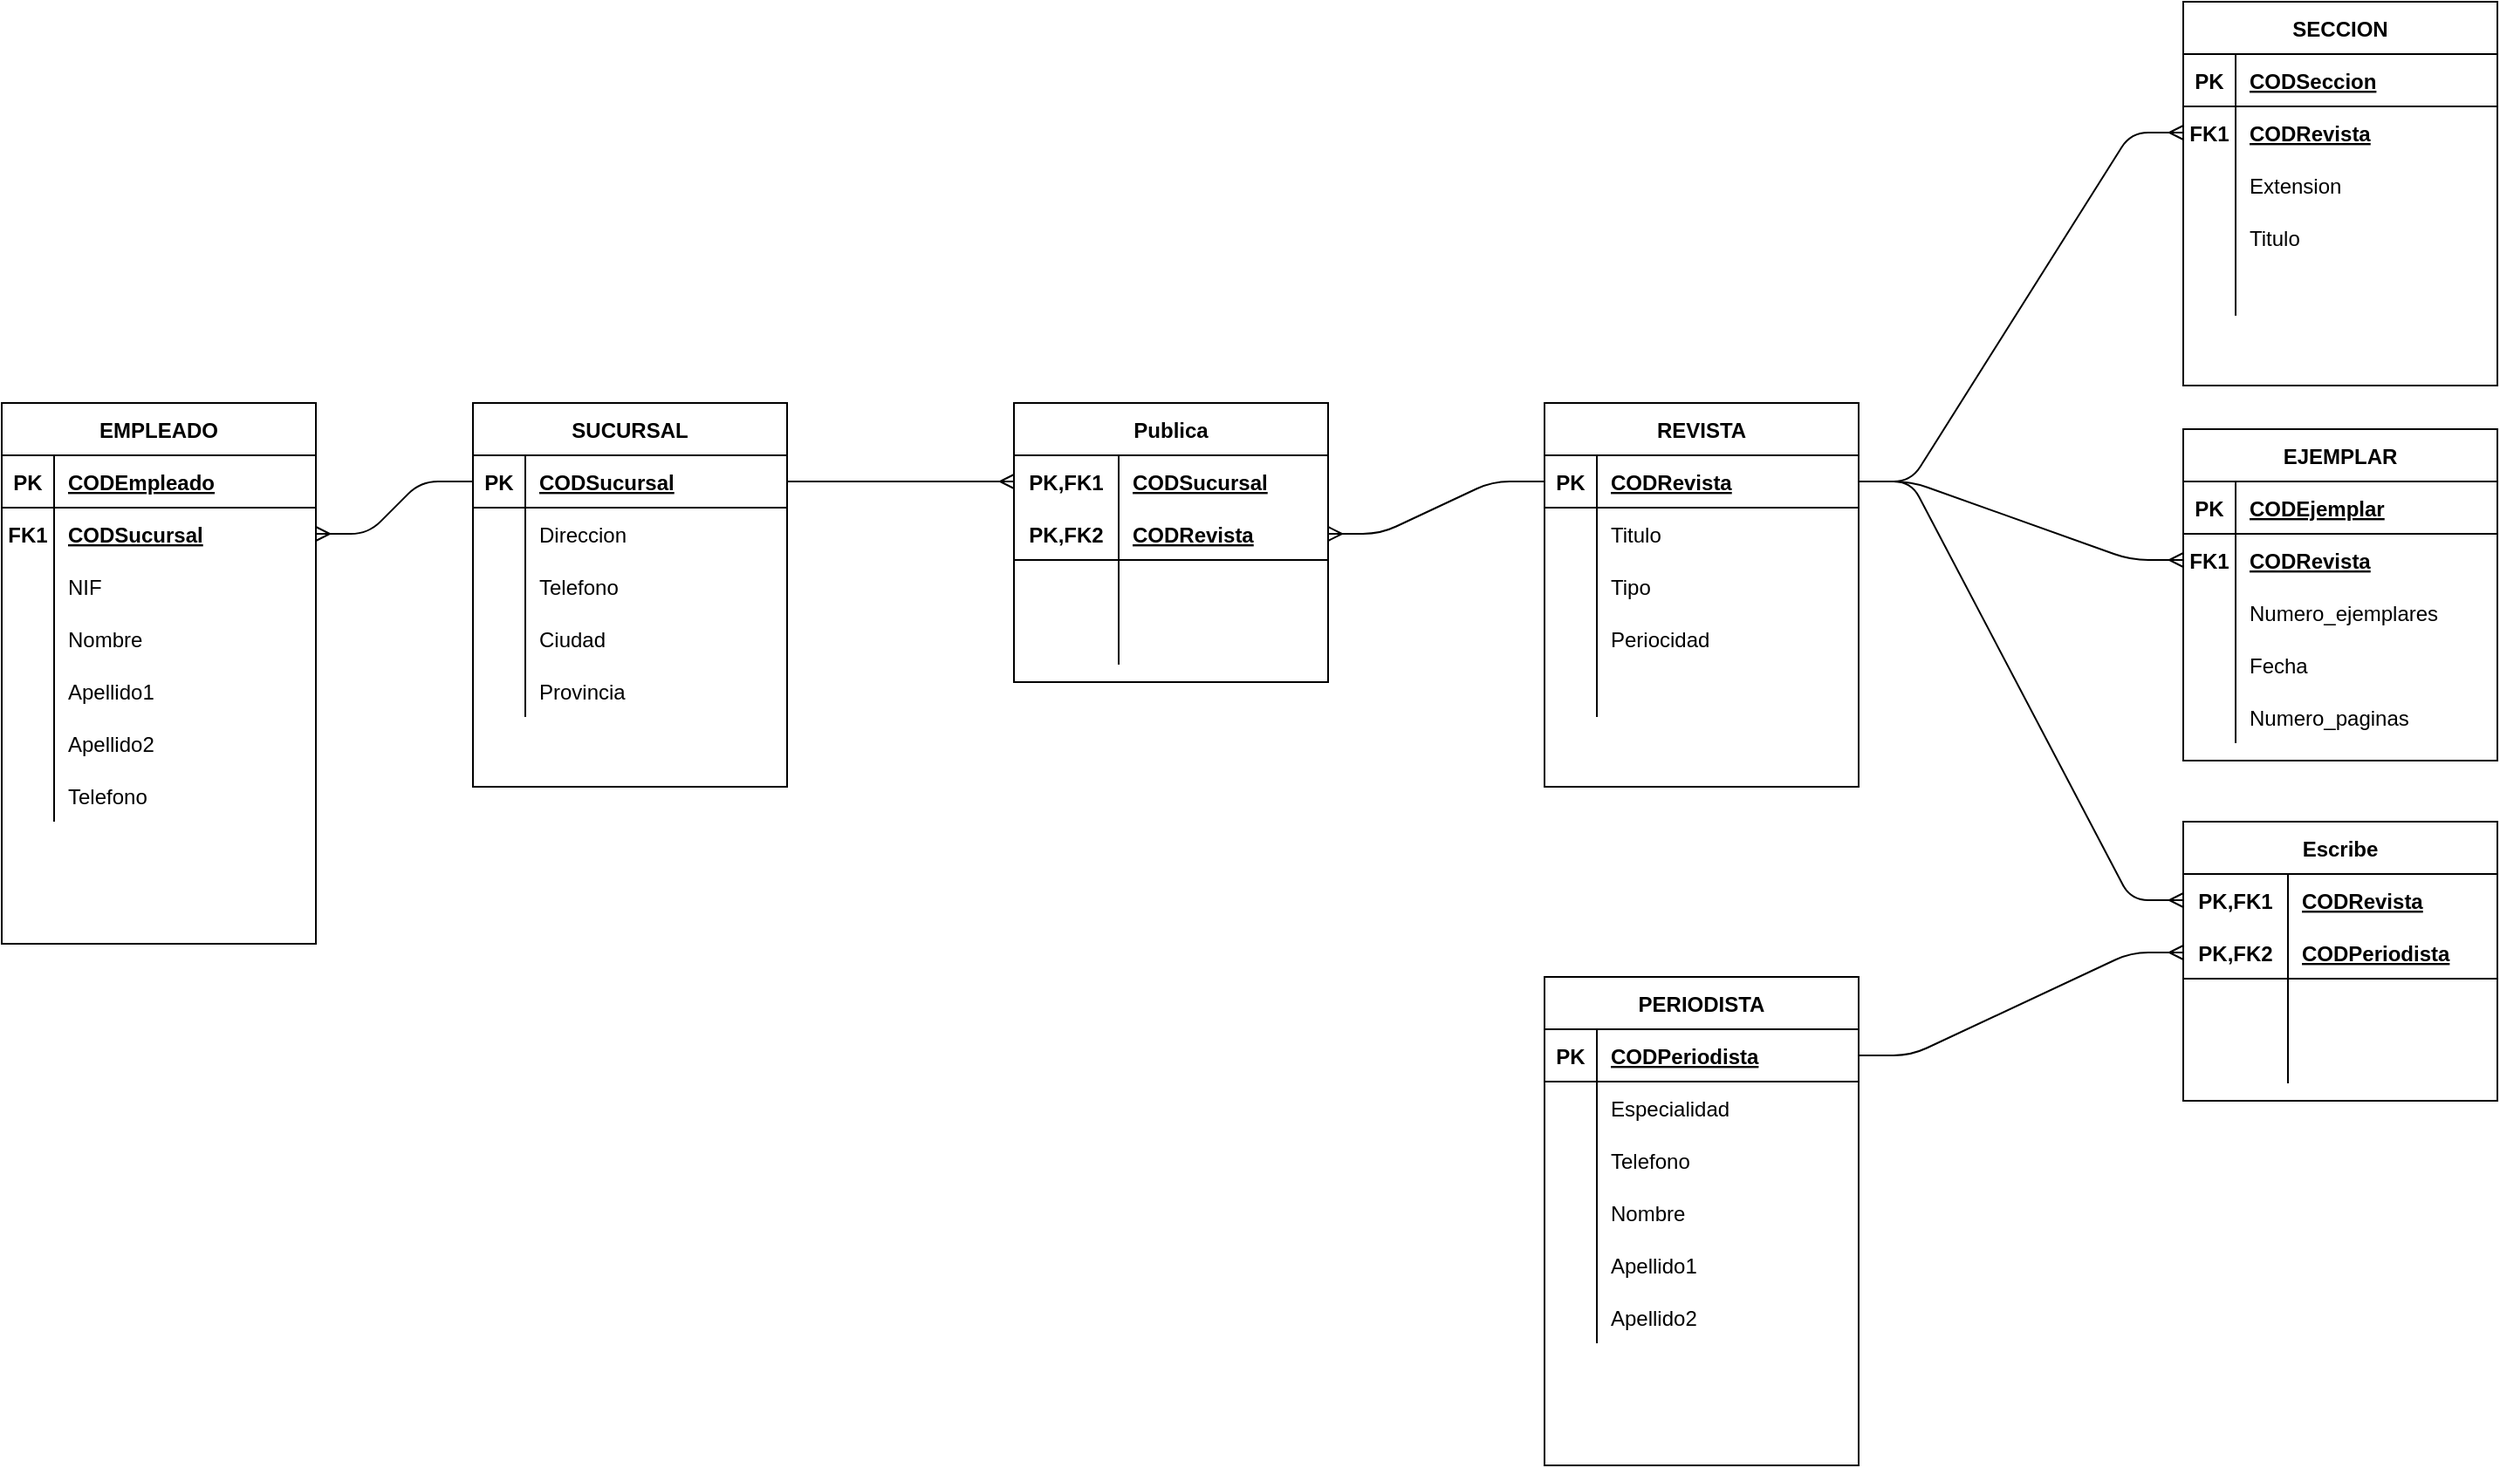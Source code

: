 <mxfile version="14.7.8" type="github">
  <diagram id="jHz7yGqMiqIr1waXeAuk" name="Page-1">
    <mxGraphModel dx="2500" dy="934" grid="1" gridSize="10" guides="1" tooltips="1" connect="1" arrows="1" fold="1" page="1" pageScale="1" pageWidth="827" pageHeight="1169" math="0" shadow="0">
      <root>
        <mxCell id="0" />
        <mxCell id="1" parent="0" />
        <mxCell id="AiTAA1YjpJdcQRGCm4l0-3" value="SUCURSAL" style="shape=table;startSize=30;container=1;collapsible=1;childLayout=tableLayout;fixedRows=1;rowLines=0;fontStyle=1;align=center;resizeLast=1;" vertex="1" parent="1">
          <mxGeometry x="-290" y="560" width="180" height="220" as="geometry" />
        </mxCell>
        <mxCell id="AiTAA1YjpJdcQRGCm4l0-4" value="" style="shape=partialRectangle;collapsible=0;dropTarget=0;pointerEvents=0;fillColor=none;top=0;left=0;bottom=1;right=0;points=[[0,0.5],[1,0.5]];portConstraint=eastwest;" vertex="1" parent="AiTAA1YjpJdcQRGCm4l0-3">
          <mxGeometry y="30" width="180" height="30" as="geometry" />
        </mxCell>
        <mxCell id="AiTAA1YjpJdcQRGCm4l0-5" value="PK" style="shape=partialRectangle;connectable=0;fillColor=none;top=0;left=0;bottom=0;right=0;fontStyle=1;overflow=hidden;" vertex="1" parent="AiTAA1YjpJdcQRGCm4l0-4">
          <mxGeometry width="30" height="30" as="geometry" />
        </mxCell>
        <mxCell id="AiTAA1YjpJdcQRGCm4l0-6" value="CODSucursal" style="shape=partialRectangle;connectable=0;fillColor=none;top=0;left=0;bottom=0;right=0;align=left;spacingLeft=6;fontStyle=5;overflow=hidden;" vertex="1" parent="AiTAA1YjpJdcQRGCm4l0-4">
          <mxGeometry x="30" width="150" height="30" as="geometry" />
        </mxCell>
        <mxCell id="AiTAA1YjpJdcQRGCm4l0-7" value="" style="shape=partialRectangle;collapsible=0;dropTarget=0;pointerEvents=0;fillColor=none;top=0;left=0;bottom=0;right=0;points=[[0,0.5],[1,0.5]];portConstraint=eastwest;" vertex="1" parent="AiTAA1YjpJdcQRGCm4l0-3">
          <mxGeometry y="60" width="180" height="30" as="geometry" />
        </mxCell>
        <mxCell id="AiTAA1YjpJdcQRGCm4l0-8" value="" style="shape=partialRectangle;connectable=0;fillColor=none;top=0;left=0;bottom=0;right=0;editable=1;overflow=hidden;" vertex="1" parent="AiTAA1YjpJdcQRGCm4l0-7">
          <mxGeometry width="30" height="30" as="geometry" />
        </mxCell>
        <mxCell id="AiTAA1YjpJdcQRGCm4l0-9" value="Direccion" style="shape=partialRectangle;connectable=0;fillColor=none;top=0;left=0;bottom=0;right=0;align=left;spacingLeft=6;overflow=hidden;" vertex="1" parent="AiTAA1YjpJdcQRGCm4l0-7">
          <mxGeometry x="30" width="150" height="30" as="geometry" />
        </mxCell>
        <mxCell id="AiTAA1YjpJdcQRGCm4l0-10" value="" style="shape=partialRectangle;collapsible=0;dropTarget=0;pointerEvents=0;fillColor=none;top=0;left=0;bottom=0;right=0;points=[[0,0.5],[1,0.5]];portConstraint=eastwest;" vertex="1" parent="AiTAA1YjpJdcQRGCm4l0-3">
          <mxGeometry y="90" width="180" height="30" as="geometry" />
        </mxCell>
        <mxCell id="AiTAA1YjpJdcQRGCm4l0-11" value="" style="shape=partialRectangle;connectable=0;fillColor=none;top=0;left=0;bottom=0;right=0;editable=1;overflow=hidden;" vertex="1" parent="AiTAA1YjpJdcQRGCm4l0-10">
          <mxGeometry width="30" height="30" as="geometry" />
        </mxCell>
        <mxCell id="AiTAA1YjpJdcQRGCm4l0-12" value="Telefono" style="shape=partialRectangle;connectable=0;fillColor=none;top=0;left=0;bottom=0;right=0;align=left;spacingLeft=6;overflow=hidden;" vertex="1" parent="AiTAA1YjpJdcQRGCm4l0-10">
          <mxGeometry x="30" width="150" height="30" as="geometry" />
        </mxCell>
        <mxCell id="AiTAA1YjpJdcQRGCm4l0-13" value="" style="shape=partialRectangle;collapsible=0;dropTarget=0;pointerEvents=0;fillColor=none;top=0;left=0;bottom=0;right=0;points=[[0,0.5],[1,0.5]];portConstraint=eastwest;" vertex="1" parent="AiTAA1YjpJdcQRGCm4l0-3">
          <mxGeometry y="120" width="180" height="30" as="geometry" />
        </mxCell>
        <mxCell id="AiTAA1YjpJdcQRGCm4l0-14" value="" style="shape=partialRectangle;connectable=0;fillColor=none;top=0;left=0;bottom=0;right=0;editable=1;overflow=hidden;" vertex="1" parent="AiTAA1YjpJdcQRGCm4l0-13">
          <mxGeometry width="30" height="30" as="geometry" />
        </mxCell>
        <mxCell id="AiTAA1YjpJdcQRGCm4l0-15" value="Ciudad" style="shape=partialRectangle;connectable=0;fillColor=none;top=0;left=0;bottom=0;right=0;align=left;spacingLeft=6;overflow=hidden;" vertex="1" parent="AiTAA1YjpJdcQRGCm4l0-13">
          <mxGeometry x="30" width="150" height="30" as="geometry" />
        </mxCell>
        <mxCell id="AiTAA1YjpJdcQRGCm4l0-16" value="" style="shape=partialRectangle;collapsible=0;dropTarget=0;pointerEvents=0;fillColor=none;top=0;left=0;bottom=0;right=0;points=[[0,0.5],[1,0.5]];portConstraint=eastwest;" vertex="1" parent="AiTAA1YjpJdcQRGCm4l0-3">
          <mxGeometry y="150" width="180" height="30" as="geometry" />
        </mxCell>
        <mxCell id="AiTAA1YjpJdcQRGCm4l0-17" value="" style="shape=partialRectangle;connectable=0;fillColor=none;top=0;left=0;bottom=0;right=0;editable=1;overflow=hidden;" vertex="1" parent="AiTAA1YjpJdcQRGCm4l0-16">
          <mxGeometry width="30" height="30" as="geometry" />
        </mxCell>
        <mxCell id="AiTAA1YjpJdcQRGCm4l0-18" value="Provincia" style="shape=partialRectangle;connectable=0;fillColor=none;top=0;left=0;bottom=0;right=0;align=left;spacingLeft=6;overflow=hidden;" vertex="1" parent="AiTAA1YjpJdcQRGCm4l0-16">
          <mxGeometry x="30" width="150" height="30" as="geometry" />
        </mxCell>
        <mxCell id="AiTAA1YjpJdcQRGCm4l0-19" value="REVISTA" style="shape=table;startSize=30;container=1;collapsible=1;childLayout=tableLayout;fixedRows=1;rowLines=0;fontStyle=1;align=center;resizeLast=1;" vertex="1" parent="1">
          <mxGeometry x="324" y="560" width="180" height="220" as="geometry">
            <mxRectangle x="380" y="570" width="80" height="30" as="alternateBounds" />
          </mxGeometry>
        </mxCell>
        <mxCell id="AiTAA1YjpJdcQRGCm4l0-20" value="" style="shape=partialRectangle;collapsible=0;dropTarget=0;pointerEvents=0;fillColor=none;top=0;left=0;bottom=1;right=0;points=[[0,0.5],[1,0.5]];portConstraint=eastwest;" vertex="1" parent="AiTAA1YjpJdcQRGCm4l0-19">
          <mxGeometry y="30" width="180" height="30" as="geometry" />
        </mxCell>
        <mxCell id="AiTAA1YjpJdcQRGCm4l0-21" value="PK" style="shape=partialRectangle;connectable=0;fillColor=none;top=0;left=0;bottom=0;right=0;fontStyle=1;overflow=hidden;" vertex="1" parent="AiTAA1YjpJdcQRGCm4l0-20">
          <mxGeometry width="30" height="30" as="geometry" />
        </mxCell>
        <mxCell id="AiTAA1YjpJdcQRGCm4l0-22" value="CODRevista" style="shape=partialRectangle;connectable=0;fillColor=none;top=0;left=0;bottom=0;right=0;align=left;spacingLeft=6;fontStyle=5;overflow=hidden;" vertex="1" parent="AiTAA1YjpJdcQRGCm4l0-20">
          <mxGeometry x="30" width="150" height="30" as="geometry" />
        </mxCell>
        <mxCell id="AiTAA1YjpJdcQRGCm4l0-23" value="" style="shape=partialRectangle;collapsible=0;dropTarget=0;pointerEvents=0;fillColor=none;top=0;left=0;bottom=0;right=0;points=[[0,0.5],[1,0.5]];portConstraint=eastwest;" vertex="1" parent="AiTAA1YjpJdcQRGCm4l0-19">
          <mxGeometry y="60" width="180" height="30" as="geometry" />
        </mxCell>
        <mxCell id="AiTAA1YjpJdcQRGCm4l0-24" value="" style="shape=partialRectangle;connectable=0;fillColor=none;top=0;left=0;bottom=0;right=0;editable=1;overflow=hidden;" vertex="1" parent="AiTAA1YjpJdcQRGCm4l0-23">
          <mxGeometry width="30" height="30" as="geometry" />
        </mxCell>
        <mxCell id="AiTAA1YjpJdcQRGCm4l0-25" value="Titulo" style="shape=partialRectangle;connectable=0;fillColor=none;top=0;left=0;bottom=0;right=0;align=left;spacingLeft=6;overflow=hidden;" vertex="1" parent="AiTAA1YjpJdcQRGCm4l0-23">
          <mxGeometry x="30" width="150" height="30" as="geometry" />
        </mxCell>
        <mxCell id="AiTAA1YjpJdcQRGCm4l0-26" value="" style="shape=partialRectangle;collapsible=0;dropTarget=0;pointerEvents=0;fillColor=none;top=0;left=0;bottom=0;right=0;points=[[0,0.5],[1,0.5]];portConstraint=eastwest;" vertex="1" parent="AiTAA1YjpJdcQRGCm4l0-19">
          <mxGeometry y="90" width="180" height="30" as="geometry" />
        </mxCell>
        <mxCell id="AiTAA1YjpJdcQRGCm4l0-27" value="" style="shape=partialRectangle;connectable=0;fillColor=none;top=0;left=0;bottom=0;right=0;editable=1;overflow=hidden;" vertex="1" parent="AiTAA1YjpJdcQRGCm4l0-26">
          <mxGeometry width="30" height="30" as="geometry" />
        </mxCell>
        <mxCell id="AiTAA1YjpJdcQRGCm4l0-28" value="Tipo" style="shape=partialRectangle;connectable=0;fillColor=none;top=0;left=0;bottom=0;right=0;align=left;spacingLeft=6;overflow=hidden;" vertex="1" parent="AiTAA1YjpJdcQRGCm4l0-26">
          <mxGeometry x="30" width="150" height="30" as="geometry" />
        </mxCell>
        <mxCell id="AiTAA1YjpJdcQRGCm4l0-29" value="" style="shape=partialRectangle;collapsible=0;dropTarget=0;pointerEvents=0;fillColor=none;top=0;left=0;bottom=0;right=0;points=[[0,0.5],[1,0.5]];portConstraint=eastwest;" vertex="1" parent="AiTAA1YjpJdcQRGCm4l0-19">
          <mxGeometry y="120" width="180" height="30" as="geometry" />
        </mxCell>
        <mxCell id="AiTAA1YjpJdcQRGCm4l0-30" value="" style="shape=partialRectangle;connectable=0;fillColor=none;top=0;left=0;bottom=0;right=0;editable=1;overflow=hidden;" vertex="1" parent="AiTAA1YjpJdcQRGCm4l0-29">
          <mxGeometry width="30" height="30" as="geometry" />
        </mxCell>
        <mxCell id="AiTAA1YjpJdcQRGCm4l0-31" value="Periocidad" style="shape=partialRectangle;connectable=0;fillColor=none;top=0;left=0;bottom=0;right=0;align=left;spacingLeft=6;overflow=hidden;" vertex="1" parent="AiTAA1YjpJdcQRGCm4l0-29">
          <mxGeometry x="30" width="150" height="30" as="geometry" />
        </mxCell>
        <mxCell id="AiTAA1YjpJdcQRGCm4l0-32" value="" style="shape=partialRectangle;collapsible=0;dropTarget=0;pointerEvents=0;fillColor=none;top=0;left=0;bottom=0;right=0;points=[[0,0.5],[1,0.5]];portConstraint=eastwest;" vertex="1" parent="AiTAA1YjpJdcQRGCm4l0-19">
          <mxGeometry y="150" width="180" height="30" as="geometry" />
        </mxCell>
        <mxCell id="AiTAA1YjpJdcQRGCm4l0-33" value="" style="shape=partialRectangle;connectable=0;fillColor=none;top=0;left=0;bottom=0;right=0;editable=1;overflow=hidden;" vertex="1" parent="AiTAA1YjpJdcQRGCm4l0-32">
          <mxGeometry width="30" height="30" as="geometry" />
        </mxCell>
        <mxCell id="AiTAA1YjpJdcQRGCm4l0-34" value="" style="shape=partialRectangle;connectable=0;fillColor=none;top=0;left=0;bottom=0;right=0;align=left;spacingLeft=6;overflow=hidden;" vertex="1" parent="AiTAA1YjpJdcQRGCm4l0-32">
          <mxGeometry x="30" width="150" height="30" as="geometry" />
        </mxCell>
        <mxCell id="AiTAA1YjpJdcQRGCm4l0-35" value="EMPLEADO" style="shape=table;startSize=30;container=1;collapsible=1;childLayout=tableLayout;fixedRows=1;rowLines=0;fontStyle=1;align=center;resizeLast=1;" vertex="1" parent="1">
          <mxGeometry x="-560" y="560" width="180" height="310" as="geometry" />
        </mxCell>
        <mxCell id="AiTAA1YjpJdcQRGCm4l0-36" value="" style="shape=partialRectangle;collapsible=0;dropTarget=0;pointerEvents=0;fillColor=none;top=0;left=0;bottom=1;right=0;points=[[0,0.5],[1,0.5]];portConstraint=eastwest;" vertex="1" parent="AiTAA1YjpJdcQRGCm4l0-35">
          <mxGeometry y="30" width="180" height="30" as="geometry" />
        </mxCell>
        <mxCell id="AiTAA1YjpJdcQRGCm4l0-37" value="PK" style="shape=partialRectangle;connectable=0;fillColor=none;top=0;left=0;bottom=0;right=0;fontStyle=1;overflow=hidden;" vertex="1" parent="AiTAA1YjpJdcQRGCm4l0-36">
          <mxGeometry width="30" height="30" as="geometry" />
        </mxCell>
        <mxCell id="AiTAA1YjpJdcQRGCm4l0-38" value="CODEmpleado" style="shape=partialRectangle;connectable=0;fillColor=none;top=0;left=0;bottom=0;right=0;align=left;spacingLeft=6;fontStyle=5;overflow=hidden;" vertex="1" parent="AiTAA1YjpJdcQRGCm4l0-36">
          <mxGeometry x="30" width="150" height="30" as="geometry" />
        </mxCell>
        <mxCell id="AiTAA1YjpJdcQRGCm4l0-39" value="" style="shape=partialRectangle;collapsible=0;dropTarget=0;pointerEvents=0;fillColor=none;top=0;left=0;bottom=0;right=0;points=[[0,0.5],[1,0.5]];portConstraint=eastwest;" vertex="1" parent="AiTAA1YjpJdcQRGCm4l0-35">
          <mxGeometry y="60" width="180" height="30" as="geometry" />
        </mxCell>
        <mxCell id="AiTAA1YjpJdcQRGCm4l0-40" value="FK1" style="shape=partialRectangle;connectable=0;fillColor=none;top=0;left=0;bottom=0;right=0;editable=1;overflow=hidden;fontStyle=1" vertex="1" parent="AiTAA1YjpJdcQRGCm4l0-39">
          <mxGeometry width="30" height="30" as="geometry" />
        </mxCell>
        <mxCell id="AiTAA1YjpJdcQRGCm4l0-41" value="CODSucursal" style="shape=partialRectangle;connectable=0;fillColor=none;top=0;left=0;bottom=0;right=0;align=left;spacingLeft=6;overflow=hidden;fontStyle=5" vertex="1" parent="AiTAA1YjpJdcQRGCm4l0-39">
          <mxGeometry x="30" width="150" height="30" as="geometry" />
        </mxCell>
        <mxCell id="AiTAA1YjpJdcQRGCm4l0-42" value="" style="shape=partialRectangle;collapsible=0;dropTarget=0;pointerEvents=0;fillColor=none;top=0;left=0;bottom=0;right=0;points=[[0,0.5],[1,0.5]];portConstraint=eastwest;" vertex="1" parent="AiTAA1YjpJdcQRGCm4l0-35">
          <mxGeometry y="90" width="180" height="30" as="geometry" />
        </mxCell>
        <mxCell id="AiTAA1YjpJdcQRGCm4l0-43" value="" style="shape=partialRectangle;connectable=0;fillColor=none;top=0;left=0;bottom=0;right=0;editable=1;overflow=hidden;" vertex="1" parent="AiTAA1YjpJdcQRGCm4l0-42">
          <mxGeometry width="30" height="30" as="geometry" />
        </mxCell>
        <mxCell id="AiTAA1YjpJdcQRGCm4l0-44" value="NIF" style="shape=partialRectangle;connectable=0;fillColor=none;top=0;left=0;bottom=0;right=0;align=left;spacingLeft=6;overflow=hidden;" vertex="1" parent="AiTAA1YjpJdcQRGCm4l0-42">
          <mxGeometry x="30" width="150" height="30" as="geometry" />
        </mxCell>
        <mxCell id="AiTAA1YjpJdcQRGCm4l0-45" value="" style="shape=partialRectangle;collapsible=0;dropTarget=0;pointerEvents=0;fillColor=none;top=0;left=0;bottom=0;right=0;points=[[0,0.5],[1,0.5]];portConstraint=eastwest;" vertex="1" parent="AiTAA1YjpJdcQRGCm4l0-35">
          <mxGeometry y="120" width="180" height="30" as="geometry" />
        </mxCell>
        <mxCell id="AiTAA1YjpJdcQRGCm4l0-46" value="" style="shape=partialRectangle;connectable=0;fillColor=none;top=0;left=0;bottom=0;right=0;editable=1;overflow=hidden;" vertex="1" parent="AiTAA1YjpJdcQRGCm4l0-45">
          <mxGeometry width="30" height="30" as="geometry" />
        </mxCell>
        <mxCell id="AiTAA1YjpJdcQRGCm4l0-47" value="Nombre" style="shape=partialRectangle;connectable=0;fillColor=none;top=0;left=0;bottom=0;right=0;align=left;spacingLeft=6;overflow=hidden;" vertex="1" parent="AiTAA1YjpJdcQRGCm4l0-45">
          <mxGeometry x="30" width="150" height="30" as="geometry" />
        </mxCell>
        <mxCell id="AiTAA1YjpJdcQRGCm4l0-48" value="" style="shape=partialRectangle;collapsible=0;dropTarget=0;pointerEvents=0;fillColor=none;top=0;left=0;bottom=0;right=0;points=[[0,0.5],[1,0.5]];portConstraint=eastwest;" vertex="1" parent="AiTAA1YjpJdcQRGCm4l0-35">
          <mxGeometry y="150" width="180" height="30" as="geometry" />
        </mxCell>
        <mxCell id="AiTAA1YjpJdcQRGCm4l0-49" value="" style="shape=partialRectangle;connectable=0;fillColor=none;top=0;left=0;bottom=0;right=0;editable=1;overflow=hidden;" vertex="1" parent="AiTAA1YjpJdcQRGCm4l0-48">
          <mxGeometry width="30" height="30" as="geometry" />
        </mxCell>
        <mxCell id="AiTAA1YjpJdcQRGCm4l0-50" value="Apellido1" style="shape=partialRectangle;connectable=0;fillColor=none;top=0;left=0;bottom=0;right=0;align=left;spacingLeft=6;overflow=hidden;" vertex="1" parent="AiTAA1YjpJdcQRGCm4l0-48">
          <mxGeometry x="30" width="150" height="30" as="geometry" />
        </mxCell>
        <mxCell id="AiTAA1YjpJdcQRGCm4l0-51" value="" style="shape=partialRectangle;collapsible=0;dropTarget=0;pointerEvents=0;fillColor=none;top=0;left=0;bottom=0;right=0;points=[[0,0.5],[1,0.5]];portConstraint=eastwest;" vertex="1" parent="AiTAA1YjpJdcQRGCm4l0-35">
          <mxGeometry y="180" width="180" height="30" as="geometry" />
        </mxCell>
        <mxCell id="AiTAA1YjpJdcQRGCm4l0-52" value="" style="shape=partialRectangle;connectable=0;fillColor=none;top=0;left=0;bottom=0;right=0;editable=1;overflow=hidden;" vertex="1" parent="AiTAA1YjpJdcQRGCm4l0-51">
          <mxGeometry width="30" height="30" as="geometry" />
        </mxCell>
        <mxCell id="AiTAA1YjpJdcQRGCm4l0-53" value="Apellido2" style="shape=partialRectangle;connectable=0;fillColor=none;top=0;left=0;bottom=0;right=0;align=left;spacingLeft=6;overflow=hidden;" vertex="1" parent="AiTAA1YjpJdcQRGCm4l0-51">
          <mxGeometry x="30" width="150" height="30" as="geometry" />
        </mxCell>
        <mxCell id="AiTAA1YjpJdcQRGCm4l0-130" value="" style="shape=partialRectangle;collapsible=0;dropTarget=0;pointerEvents=0;fillColor=none;top=0;left=0;bottom=0;right=0;points=[[0,0.5],[1,0.5]];portConstraint=eastwest;" vertex="1" parent="AiTAA1YjpJdcQRGCm4l0-35">
          <mxGeometry y="210" width="180" height="30" as="geometry" />
        </mxCell>
        <mxCell id="AiTAA1YjpJdcQRGCm4l0-131" value="" style="shape=partialRectangle;connectable=0;fillColor=none;top=0;left=0;bottom=0;right=0;editable=1;overflow=hidden;" vertex="1" parent="AiTAA1YjpJdcQRGCm4l0-130">
          <mxGeometry width="30" height="30" as="geometry" />
        </mxCell>
        <mxCell id="AiTAA1YjpJdcQRGCm4l0-132" value="Telefono" style="shape=partialRectangle;connectable=0;fillColor=none;top=0;left=0;bottom=0;right=0;align=left;spacingLeft=6;overflow=hidden;" vertex="1" parent="AiTAA1YjpJdcQRGCm4l0-130">
          <mxGeometry x="30" width="150" height="30" as="geometry" />
        </mxCell>
        <mxCell id="AiTAA1YjpJdcQRGCm4l0-54" value="PERIODISTA" style="shape=table;startSize=30;container=1;collapsible=1;childLayout=tableLayout;fixedRows=1;rowLines=0;fontStyle=1;align=center;resizeLast=1;" vertex="1" parent="1">
          <mxGeometry x="324" y="889" width="180" height="280" as="geometry" />
        </mxCell>
        <mxCell id="AiTAA1YjpJdcQRGCm4l0-55" value="" style="shape=partialRectangle;collapsible=0;dropTarget=0;pointerEvents=0;fillColor=none;top=0;left=0;bottom=1;right=0;points=[[0,0.5],[1,0.5]];portConstraint=eastwest;" vertex="1" parent="AiTAA1YjpJdcQRGCm4l0-54">
          <mxGeometry y="30" width="180" height="30" as="geometry" />
        </mxCell>
        <mxCell id="AiTAA1YjpJdcQRGCm4l0-56" value="PK" style="shape=partialRectangle;connectable=0;fillColor=none;top=0;left=0;bottom=0;right=0;fontStyle=1;overflow=hidden;" vertex="1" parent="AiTAA1YjpJdcQRGCm4l0-55">
          <mxGeometry width="30" height="30" as="geometry" />
        </mxCell>
        <mxCell id="AiTAA1YjpJdcQRGCm4l0-57" value="CODPeriodista" style="shape=partialRectangle;connectable=0;fillColor=none;top=0;left=0;bottom=0;right=0;align=left;spacingLeft=6;fontStyle=5;overflow=hidden;" vertex="1" parent="AiTAA1YjpJdcQRGCm4l0-55">
          <mxGeometry x="30" width="150" height="30" as="geometry" />
        </mxCell>
        <mxCell id="AiTAA1YjpJdcQRGCm4l0-58" value="" style="shape=partialRectangle;collapsible=0;dropTarget=0;pointerEvents=0;fillColor=none;top=0;left=0;bottom=0;right=0;points=[[0,0.5],[1,0.5]];portConstraint=eastwest;" vertex="1" parent="AiTAA1YjpJdcQRGCm4l0-54">
          <mxGeometry y="60" width="180" height="30" as="geometry" />
        </mxCell>
        <mxCell id="AiTAA1YjpJdcQRGCm4l0-59" value="" style="shape=partialRectangle;connectable=0;fillColor=none;top=0;left=0;bottom=0;right=0;editable=1;overflow=hidden;" vertex="1" parent="AiTAA1YjpJdcQRGCm4l0-58">
          <mxGeometry width="30" height="30" as="geometry" />
        </mxCell>
        <mxCell id="AiTAA1YjpJdcQRGCm4l0-60" value="Especialidad" style="shape=partialRectangle;connectable=0;fillColor=none;top=0;left=0;bottom=0;right=0;align=left;spacingLeft=6;overflow=hidden;" vertex="1" parent="AiTAA1YjpJdcQRGCm4l0-58">
          <mxGeometry x="30" width="150" height="30" as="geometry" />
        </mxCell>
        <mxCell id="AiTAA1YjpJdcQRGCm4l0-61" value="" style="shape=partialRectangle;collapsible=0;dropTarget=0;pointerEvents=0;fillColor=none;top=0;left=0;bottom=0;right=0;points=[[0,0.5],[1,0.5]];portConstraint=eastwest;" vertex="1" parent="AiTAA1YjpJdcQRGCm4l0-54">
          <mxGeometry y="90" width="180" height="30" as="geometry" />
        </mxCell>
        <mxCell id="AiTAA1YjpJdcQRGCm4l0-62" value="" style="shape=partialRectangle;connectable=0;fillColor=none;top=0;left=0;bottom=0;right=0;editable=1;overflow=hidden;" vertex="1" parent="AiTAA1YjpJdcQRGCm4l0-61">
          <mxGeometry width="30" height="30" as="geometry" />
        </mxCell>
        <mxCell id="AiTAA1YjpJdcQRGCm4l0-63" value="Telefono" style="shape=partialRectangle;connectable=0;fillColor=none;top=0;left=0;bottom=0;right=0;align=left;spacingLeft=6;overflow=hidden;" vertex="1" parent="AiTAA1YjpJdcQRGCm4l0-61">
          <mxGeometry x="30" width="150" height="30" as="geometry" />
        </mxCell>
        <mxCell id="AiTAA1YjpJdcQRGCm4l0-64" value="" style="shape=partialRectangle;collapsible=0;dropTarget=0;pointerEvents=0;fillColor=none;top=0;left=0;bottom=0;right=0;points=[[0,0.5],[1,0.5]];portConstraint=eastwest;" vertex="1" parent="AiTAA1YjpJdcQRGCm4l0-54">
          <mxGeometry y="120" width="180" height="30" as="geometry" />
        </mxCell>
        <mxCell id="AiTAA1YjpJdcQRGCm4l0-65" value="" style="shape=partialRectangle;connectable=0;fillColor=none;top=0;left=0;bottom=0;right=0;editable=1;overflow=hidden;" vertex="1" parent="AiTAA1YjpJdcQRGCm4l0-64">
          <mxGeometry width="30" height="30" as="geometry" />
        </mxCell>
        <mxCell id="AiTAA1YjpJdcQRGCm4l0-66" value="Nombre" style="shape=partialRectangle;connectable=0;fillColor=none;top=0;left=0;bottom=0;right=0;align=left;spacingLeft=6;overflow=hidden;" vertex="1" parent="AiTAA1YjpJdcQRGCm4l0-64">
          <mxGeometry x="30" width="150" height="30" as="geometry" />
        </mxCell>
        <mxCell id="AiTAA1YjpJdcQRGCm4l0-67" value="" style="shape=partialRectangle;collapsible=0;dropTarget=0;pointerEvents=0;fillColor=none;top=0;left=0;bottom=0;right=0;points=[[0,0.5],[1,0.5]];portConstraint=eastwest;" vertex="1" parent="AiTAA1YjpJdcQRGCm4l0-54">
          <mxGeometry y="150" width="180" height="30" as="geometry" />
        </mxCell>
        <mxCell id="AiTAA1YjpJdcQRGCm4l0-68" value="" style="shape=partialRectangle;connectable=0;fillColor=none;top=0;left=0;bottom=0;right=0;editable=1;overflow=hidden;" vertex="1" parent="AiTAA1YjpJdcQRGCm4l0-67">
          <mxGeometry width="30" height="30" as="geometry" />
        </mxCell>
        <mxCell id="AiTAA1YjpJdcQRGCm4l0-69" value="Apellido1" style="shape=partialRectangle;connectable=0;fillColor=none;top=0;left=0;bottom=0;right=0;align=left;spacingLeft=6;overflow=hidden;" vertex="1" parent="AiTAA1YjpJdcQRGCm4l0-67">
          <mxGeometry x="30" width="150" height="30" as="geometry" />
        </mxCell>
        <mxCell id="AiTAA1YjpJdcQRGCm4l0-70" value="" style="shape=partialRectangle;collapsible=0;dropTarget=0;pointerEvents=0;fillColor=none;top=0;left=0;bottom=0;right=0;points=[[0,0.5],[1,0.5]];portConstraint=eastwest;" vertex="1" parent="AiTAA1YjpJdcQRGCm4l0-54">
          <mxGeometry y="180" width="180" height="30" as="geometry" />
        </mxCell>
        <mxCell id="AiTAA1YjpJdcQRGCm4l0-71" value="" style="shape=partialRectangle;connectable=0;fillColor=none;top=0;left=0;bottom=0;right=0;editable=1;overflow=hidden;" vertex="1" parent="AiTAA1YjpJdcQRGCm4l0-70">
          <mxGeometry width="30" height="30" as="geometry" />
        </mxCell>
        <mxCell id="AiTAA1YjpJdcQRGCm4l0-72" value="Apellido2" style="shape=partialRectangle;connectable=0;fillColor=none;top=0;left=0;bottom=0;right=0;align=left;spacingLeft=6;overflow=hidden;" vertex="1" parent="AiTAA1YjpJdcQRGCm4l0-70">
          <mxGeometry x="30" width="150" height="30" as="geometry" />
        </mxCell>
        <mxCell id="AiTAA1YjpJdcQRGCm4l0-73" value="EJEMPLAR" style="shape=table;startSize=30;container=1;collapsible=1;childLayout=tableLayout;fixedRows=1;rowLines=0;fontStyle=1;align=center;resizeLast=1;" vertex="1" parent="1">
          <mxGeometry x="690" y="575" width="180" height="190" as="geometry" />
        </mxCell>
        <mxCell id="AiTAA1YjpJdcQRGCm4l0-74" value="" style="shape=partialRectangle;collapsible=0;dropTarget=0;pointerEvents=0;fillColor=none;top=0;left=0;bottom=1;right=0;points=[[0,0.5],[1,0.5]];portConstraint=eastwest;" vertex="1" parent="AiTAA1YjpJdcQRGCm4l0-73">
          <mxGeometry y="30" width="180" height="30" as="geometry" />
        </mxCell>
        <mxCell id="AiTAA1YjpJdcQRGCm4l0-75" value="PK" style="shape=partialRectangle;connectable=0;fillColor=none;top=0;left=0;bottom=0;right=0;fontStyle=1;overflow=hidden;" vertex="1" parent="AiTAA1YjpJdcQRGCm4l0-74">
          <mxGeometry width="30" height="30" as="geometry" />
        </mxCell>
        <mxCell id="AiTAA1YjpJdcQRGCm4l0-76" value="CODEjemplar" style="shape=partialRectangle;connectable=0;fillColor=none;top=0;left=0;bottom=0;right=0;align=left;spacingLeft=6;fontStyle=5;overflow=hidden;" vertex="1" parent="AiTAA1YjpJdcQRGCm4l0-74">
          <mxGeometry x="30" width="150" height="30" as="geometry" />
        </mxCell>
        <mxCell id="AiTAA1YjpJdcQRGCm4l0-77" value="" style="shape=partialRectangle;collapsible=0;dropTarget=0;pointerEvents=0;fillColor=none;top=0;left=0;bottom=0;right=0;points=[[0,0.5],[1,0.5]];portConstraint=eastwest;" vertex="1" parent="AiTAA1YjpJdcQRGCm4l0-73">
          <mxGeometry y="60" width="180" height="30" as="geometry" />
        </mxCell>
        <mxCell id="AiTAA1YjpJdcQRGCm4l0-78" value="FK1" style="shape=partialRectangle;connectable=0;fillColor=none;top=0;left=0;bottom=0;right=0;editable=1;overflow=hidden;fontStyle=1" vertex="1" parent="AiTAA1YjpJdcQRGCm4l0-77">
          <mxGeometry width="30" height="30" as="geometry" />
        </mxCell>
        <mxCell id="AiTAA1YjpJdcQRGCm4l0-79" value="CODRevista" style="shape=partialRectangle;connectable=0;fillColor=none;top=0;left=0;bottom=0;right=0;align=left;spacingLeft=6;overflow=hidden;fontStyle=5" vertex="1" parent="AiTAA1YjpJdcQRGCm4l0-77">
          <mxGeometry x="30" width="150" height="30" as="geometry" />
        </mxCell>
        <mxCell id="AiTAA1YjpJdcQRGCm4l0-80" value="" style="shape=partialRectangle;collapsible=0;dropTarget=0;pointerEvents=0;fillColor=none;top=0;left=0;bottom=0;right=0;points=[[0,0.5],[1,0.5]];portConstraint=eastwest;" vertex="1" parent="AiTAA1YjpJdcQRGCm4l0-73">
          <mxGeometry y="90" width="180" height="30" as="geometry" />
        </mxCell>
        <mxCell id="AiTAA1YjpJdcQRGCm4l0-81" value="" style="shape=partialRectangle;connectable=0;fillColor=none;top=0;left=0;bottom=0;right=0;editable=1;overflow=hidden;" vertex="1" parent="AiTAA1YjpJdcQRGCm4l0-80">
          <mxGeometry width="30" height="30" as="geometry" />
        </mxCell>
        <mxCell id="AiTAA1YjpJdcQRGCm4l0-82" value="Numero_ejemplares" style="shape=partialRectangle;connectable=0;fillColor=none;top=0;left=0;bottom=0;right=0;align=left;spacingLeft=6;overflow=hidden;" vertex="1" parent="AiTAA1YjpJdcQRGCm4l0-80">
          <mxGeometry x="30" width="150" height="30" as="geometry" />
        </mxCell>
        <mxCell id="AiTAA1YjpJdcQRGCm4l0-83" value="" style="shape=partialRectangle;collapsible=0;dropTarget=0;pointerEvents=0;fillColor=none;top=0;left=0;bottom=0;right=0;points=[[0,0.5],[1,0.5]];portConstraint=eastwest;" vertex="1" parent="AiTAA1YjpJdcQRGCm4l0-73">
          <mxGeometry y="120" width="180" height="30" as="geometry" />
        </mxCell>
        <mxCell id="AiTAA1YjpJdcQRGCm4l0-84" value="" style="shape=partialRectangle;connectable=0;fillColor=none;top=0;left=0;bottom=0;right=0;editable=1;overflow=hidden;" vertex="1" parent="AiTAA1YjpJdcQRGCm4l0-83">
          <mxGeometry width="30" height="30" as="geometry" />
        </mxCell>
        <mxCell id="AiTAA1YjpJdcQRGCm4l0-85" value="Fecha" style="shape=partialRectangle;connectable=0;fillColor=none;top=0;left=0;bottom=0;right=0;align=left;spacingLeft=6;overflow=hidden;" vertex="1" parent="AiTAA1YjpJdcQRGCm4l0-83">
          <mxGeometry x="30" width="150" height="30" as="geometry" />
        </mxCell>
        <mxCell id="AiTAA1YjpJdcQRGCm4l0-137" value="" style="shape=partialRectangle;collapsible=0;dropTarget=0;pointerEvents=0;fillColor=none;top=0;left=0;bottom=0;right=0;points=[[0,0.5],[1,0.5]];portConstraint=eastwest;" vertex="1" parent="AiTAA1YjpJdcQRGCm4l0-73">
          <mxGeometry y="150" width="180" height="30" as="geometry" />
        </mxCell>
        <mxCell id="AiTAA1YjpJdcQRGCm4l0-138" value="" style="shape=partialRectangle;connectable=0;fillColor=none;top=0;left=0;bottom=0;right=0;editable=1;overflow=hidden;" vertex="1" parent="AiTAA1YjpJdcQRGCm4l0-137">
          <mxGeometry width="30" height="30" as="geometry" />
        </mxCell>
        <mxCell id="AiTAA1YjpJdcQRGCm4l0-139" value="Numero_paginas" style="shape=partialRectangle;connectable=0;fillColor=none;top=0;left=0;bottom=0;right=0;align=left;spacingLeft=6;overflow=hidden;" vertex="1" parent="AiTAA1YjpJdcQRGCm4l0-137">
          <mxGeometry x="30" width="150" height="30" as="geometry" />
        </mxCell>
        <mxCell id="AiTAA1YjpJdcQRGCm4l0-86" value="SECCION" style="shape=table;startSize=30;container=1;collapsible=1;childLayout=tableLayout;fixedRows=1;rowLines=0;fontStyle=1;align=center;resizeLast=1;" vertex="1" parent="1">
          <mxGeometry x="690" y="330" width="180" height="220" as="geometry" />
        </mxCell>
        <mxCell id="AiTAA1YjpJdcQRGCm4l0-87" value="" style="shape=partialRectangle;collapsible=0;dropTarget=0;pointerEvents=0;fillColor=none;top=0;left=0;bottom=1;right=0;points=[[0,0.5],[1,0.5]];portConstraint=eastwest;" vertex="1" parent="AiTAA1YjpJdcQRGCm4l0-86">
          <mxGeometry y="30" width="180" height="30" as="geometry" />
        </mxCell>
        <mxCell id="AiTAA1YjpJdcQRGCm4l0-88" value="PK" style="shape=partialRectangle;connectable=0;fillColor=none;top=0;left=0;bottom=0;right=0;fontStyle=1;overflow=hidden;" vertex="1" parent="AiTAA1YjpJdcQRGCm4l0-87">
          <mxGeometry width="30" height="30" as="geometry" />
        </mxCell>
        <mxCell id="AiTAA1YjpJdcQRGCm4l0-89" value="CODSeccion" style="shape=partialRectangle;connectable=0;fillColor=none;top=0;left=0;bottom=0;right=0;align=left;spacingLeft=6;fontStyle=5;overflow=hidden;" vertex="1" parent="AiTAA1YjpJdcQRGCm4l0-87">
          <mxGeometry x="30" width="150" height="30" as="geometry" />
        </mxCell>
        <mxCell id="AiTAA1YjpJdcQRGCm4l0-90" value="" style="shape=partialRectangle;collapsible=0;dropTarget=0;pointerEvents=0;fillColor=none;top=0;left=0;bottom=0;right=0;points=[[0,0.5],[1,0.5]];portConstraint=eastwest;" vertex="1" parent="AiTAA1YjpJdcQRGCm4l0-86">
          <mxGeometry y="60" width="180" height="30" as="geometry" />
        </mxCell>
        <mxCell id="AiTAA1YjpJdcQRGCm4l0-91" value="FK1" style="shape=partialRectangle;connectable=0;fillColor=none;top=0;left=0;bottom=0;right=0;editable=1;overflow=hidden;fontStyle=1" vertex="1" parent="AiTAA1YjpJdcQRGCm4l0-90">
          <mxGeometry width="30" height="30" as="geometry" />
        </mxCell>
        <mxCell id="AiTAA1YjpJdcQRGCm4l0-92" value="CODRevista" style="shape=partialRectangle;connectable=0;fillColor=none;top=0;left=0;bottom=0;right=0;align=left;spacingLeft=6;overflow=hidden;fontStyle=5" vertex="1" parent="AiTAA1YjpJdcQRGCm4l0-90">
          <mxGeometry x="30" width="150" height="30" as="geometry" />
        </mxCell>
        <mxCell id="AiTAA1YjpJdcQRGCm4l0-93" value="" style="shape=partialRectangle;collapsible=0;dropTarget=0;pointerEvents=0;fillColor=none;top=0;left=0;bottom=0;right=0;points=[[0,0.5],[1,0.5]];portConstraint=eastwest;" vertex="1" parent="AiTAA1YjpJdcQRGCm4l0-86">
          <mxGeometry y="90" width="180" height="30" as="geometry" />
        </mxCell>
        <mxCell id="AiTAA1YjpJdcQRGCm4l0-94" value="" style="shape=partialRectangle;connectable=0;fillColor=none;top=0;left=0;bottom=0;right=0;editable=1;overflow=hidden;" vertex="1" parent="AiTAA1YjpJdcQRGCm4l0-93">
          <mxGeometry width="30" height="30" as="geometry" />
        </mxCell>
        <mxCell id="AiTAA1YjpJdcQRGCm4l0-95" value="Extension" style="shape=partialRectangle;connectable=0;fillColor=none;top=0;left=0;bottom=0;right=0;align=left;spacingLeft=6;overflow=hidden;" vertex="1" parent="AiTAA1YjpJdcQRGCm4l0-93">
          <mxGeometry x="30" width="150" height="30" as="geometry" />
        </mxCell>
        <mxCell id="AiTAA1YjpJdcQRGCm4l0-96" value="" style="shape=partialRectangle;collapsible=0;dropTarget=0;pointerEvents=0;fillColor=none;top=0;left=0;bottom=0;right=0;points=[[0,0.5],[1,0.5]];portConstraint=eastwest;" vertex="1" parent="AiTAA1YjpJdcQRGCm4l0-86">
          <mxGeometry y="120" width="180" height="30" as="geometry" />
        </mxCell>
        <mxCell id="AiTAA1YjpJdcQRGCm4l0-97" value="" style="shape=partialRectangle;connectable=0;fillColor=none;top=0;left=0;bottom=0;right=0;editable=1;overflow=hidden;" vertex="1" parent="AiTAA1YjpJdcQRGCm4l0-96">
          <mxGeometry width="30" height="30" as="geometry" />
        </mxCell>
        <mxCell id="AiTAA1YjpJdcQRGCm4l0-98" value="Titulo" style="shape=partialRectangle;connectable=0;fillColor=none;top=0;left=0;bottom=0;right=0;align=left;spacingLeft=6;overflow=hidden;" vertex="1" parent="AiTAA1YjpJdcQRGCm4l0-96">
          <mxGeometry x="30" width="150" height="30" as="geometry" />
        </mxCell>
        <mxCell id="AiTAA1YjpJdcQRGCm4l0-134" value="" style="shape=partialRectangle;collapsible=0;dropTarget=0;pointerEvents=0;fillColor=none;top=0;left=0;bottom=0;right=0;points=[[0,0.5],[1,0.5]];portConstraint=eastwest;" vertex="1" parent="AiTAA1YjpJdcQRGCm4l0-86">
          <mxGeometry y="150" width="180" height="30" as="geometry" />
        </mxCell>
        <mxCell id="AiTAA1YjpJdcQRGCm4l0-135" value="" style="shape=partialRectangle;connectable=0;fillColor=none;top=0;left=0;bottom=0;right=0;editable=1;overflow=hidden;" vertex="1" parent="AiTAA1YjpJdcQRGCm4l0-134">
          <mxGeometry width="30" height="30" as="geometry" />
        </mxCell>
        <mxCell id="AiTAA1YjpJdcQRGCm4l0-136" value="" style="shape=partialRectangle;connectable=0;fillColor=none;top=0;left=0;bottom=0;right=0;align=left;spacingLeft=6;overflow=hidden;" vertex="1" parent="AiTAA1YjpJdcQRGCm4l0-134">
          <mxGeometry x="30" width="150" height="30" as="geometry" />
        </mxCell>
        <mxCell id="AiTAA1YjpJdcQRGCm4l0-99" value="Publica" style="shape=table;startSize=30;container=1;collapsible=1;childLayout=tableLayout;fixedRows=1;rowLines=0;fontStyle=1;align=center;resizeLast=1;" vertex="1" parent="1">
          <mxGeometry x="20" y="560" width="180" height="160" as="geometry" />
        </mxCell>
        <mxCell id="AiTAA1YjpJdcQRGCm4l0-100" value="" style="shape=partialRectangle;collapsible=0;dropTarget=0;pointerEvents=0;fillColor=none;top=0;left=0;bottom=0;right=0;points=[[0,0.5],[1,0.5]];portConstraint=eastwest;" vertex="1" parent="AiTAA1YjpJdcQRGCm4l0-99">
          <mxGeometry y="30" width="180" height="30" as="geometry" />
        </mxCell>
        <mxCell id="AiTAA1YjpJdcQRGCm4l0-101" value="PK,FK1" style="shape=partialRectangle;connectable=0;fillColor=none;top=0;left=0;bottom=0;right=0;fontStyle=1;overflow=hidden;" vertex="1" parent="AiTAA1YjpJdcQRGCm4l0-100">
          <mxGeometry width="60" height="30" as="geometry" />
        </mxCell>
        <mxCell id="AiTAA1YjpJdcQRGCm4l0-102" value="CODSucursal" style="shape=partialRectangle;connectable=0;fillColor=none;top=0;left=0;bottom=0;right=0;align=left;spacingLeft=6;fontStyle=5;overflow=hidden;" vertex="1" parent="AiTAA1YjpJdcQRGCm4l0-100">
          <mxGeometry x="60" width="120" height="30" as="geometry" />
        </mxCell>
        <mxCell id="AiTAA1YjpJdcQRGCm4l0-103" value="" style="shape=partialRectangle;collapsible=0;dropTarget=0;pointerEvents=0;fillColor=none;top=0;left=0;bottom=1;right=0;points=[[0,0.5],[1,0.5]];portConstraint=eastwest;" vertex="1" parent="AiTAA1YjpJdcQRGCm4l0-99">
          <mxGeometry y="60" width="180" height="30" as="geometry" />
        </mxCell>
        <mxCell id="AiTAA1YjpJdcQRGCm4l0-104" value="PK,FK2" style="shape=partialRectangle;connectable=0;fillColor=none;top=0;left=0;bottom=0;right=0;fontStyle=1;overflow=hidden;" vertex="1" parent="AiTAA1YjpJdcQRGCm4l0-103">
          <mxGeometry width="60" height="30" as="geometry" />
        </mxCell>
        <mxCell id="AiTAA1YjpJdcQRGCm4l0-105" value="CODRevista" style="shape=partialRectangle;connectable=0;fillColor=none;top=0;left=0;bottom=0;right=0;align=left;spacingLeft=6;fontStyle=5;overflow=hidden;" vertex="1" parent="AiTAA1YjpJdcQRGCm4l0-103">
          <mxGeometry x="60" width="120" height="30" as="geometry" />
        </mxCell>
        <mxCell id="AiTAA1YjpJdcQRGCm4l0-106" value="" style="shape=partialRectangle;collapsible=0;dropTarget=0;pointerEvents=0;fillColor=none;top=0;left=0;bottom=0;right=0;points=[[0,0.5],[1,0.5]];portConstraint=eastwest;" vertex="1" parent="AiTAA1YjpJdcQRGCm4l0-99">
          <mxGeometry y="90" width="180" height="30" as="geometry" />
        </mxCell>
        <mxCell id="AiTAA1YjpJdcQRGCm4l0-107" value="" style="shape=partialRectangle;connectable=0;fillColor=none;top=0;left=0;bottom=0;right=0;editable=1;overflow=hidden;" vertex="1" parent="AiTAA1YjpJdcQRGCm4l0-106">
          <mxGeometry width="60" height="30" as="geometry" />
        </mxCell>
        <mxCell id="AiTAA1YjpJdcQRGCm4l0-108" value="" style="shape=partialRectangle;connectable=0;fillColor=none;top=0;left=0;bottom=0;right=0;align=left;spacingLeft=6;overflow=hidden;" vertex="1" parent="AiTAA1YjpJdcQRGCm4l0-106">
          <mxGeometry x="60" width="120" height="30" as="geometry" />
        </mxCell>
        <mxCell id="AiTAA1YjpJdcQRGCm4l0-109" value="" style="shape=partialRectangle;collapsible=0;dropTarget=0;pointerEvents=0;fillColor=none;top=0;left=0;bottom=0;right=0;points=[[0,0.5],[1,0.5]];portConstraint=eastwest;" vertex="1" parent="AiTAA1YjpJdcQRGCm4l0-99">
          <mxGeometry y="120" width="180" height="30" as="geometry" />
        </mxCell>
        <mxCell id="AiTAA1YjpJdcQRGCm4l0-110" value="" style="shape=partialRectangle;connectable=0;fillColor=none;top=0;left=0;bottom=0;right=0;editable=1;overflow=hidden;" vertex="1" parent="AiTAA1YjpJdcQRGCm4l0-109">
          <mxGeometry width="60" height="30" as="geometry" />
        </mxCell>
        <mxCell id="AiTAA1YjpJdcQRGCm4l0-111" value="" style="shape=partialRectangle;connectable=0;fillColor=none;top=0;left=0;bottom=0;right=0;align=left;spacingLeft=6;overflow=hidden;" vertex="1" parent="AiTAA1YjpJdcQRGCm4l0-109">
          <mxGeometry x="60" width="120" height="30" as="geometry" />
        </mxCell>
        <mxCell id="AiTAA1YjpJdcQRGCm4l0-112" value="Escribe" style="shape=table;startSize=30;container=1;collapsible=1;childLayout=tableLayout;fixedRows=1;rowLines=0;fontStyle=1;align=center;resizeLast=1;" vertex="1" parent="1">
          <mxGeometry x="690" y="800" width="180" height="160" as="geometry" />
        </mxCell>
        <mxCell id="AiTAA1YjpJdcQRGCm4l0-113" value="" style="shape=partialRectangle;collapsible=0;dropTarget=0;pointerEvents=0;fillColor=none;top=0;left=0;bottom=0;right=0;points=[[0,0.5],[1,0.5]];portConstraint=eastwest;" vertex="1" parent="AiTAA1YjpJdcQRGCm4l0-112">
          <mxGeometry y="30" width="180" height="30" as="geometry" />
        </mxCell>
        <mxCell id="AiTAA1YjpJdcQRGCm4l0-114" value="PK,FK1" style="shape=partialRectangle;connectable=0;fillColor=none;top=0;left=0;bottom=0;right=0;fontStyle=1;overflow=hidden;" vertex="1" parent="AiTAA1YjpJdcQRGCm4l0-113">
          <mxGeometry width="60" height="30" as="geometry" />
        </mxCell>
        <mxCell id="AiTAA1YjpJdcQRGCm4l0-115" value="CODRevista" style="shape=partialRectangle;connectable=0;fillColor=none;top=0;left=0;bottom=0;right=0;align=left;spacingLeft=6;fontStyle=5;overflow=hidden;" vertex="1" parent="AiTAA1YjpJdcQRGCm4l0-113">
          <mxGeometry x="60" width="120" height="30" as="geometry" />
        </mxCell>
        <mxCell id="AiTAA1YjpJdcQRGCm4l0-116" value="" style="shape=partialRectangle;collapsible=0;dropTarget=0;pointerEvents=0;fillColor=none;top=0;left=0;bottom=1;right=0;points=[[0,0.5],[1,0.5]];portConstraint=eastwest;" vertex="1" parent="AiTAA1YjpJdcQRGCm4l0-112">
          <mxGeometry y="60" width="180" height="30" as="geometry" />
        </mxCell>
        <mxCell id="AiTAA1YjpJdcQRGCm4l0-117" value="PK,FK2" style="shape=partialRectangle;connectable=0;fillColor=none;top=0;left=0;bottom=0;right=0;fontStyle=1;overflow=hidden;" vertex="1" parent="AiTAA1YjpJdcQRGCm4l0-116">
          <mxGeometry width="60" height="30" as="geometry" />
        </mxCell>
        <mxCell id="AiTAA1YjpJdcQRGCm4l0-118" value="CODPeriodista" style="shape=partialRectangle;connectable=0;fillColor=none;top=0;left=0;bottom=0;right=0;align=left;spacingLeft=6;fontStyle=5;overflow=hidden;" vertex="1" parent="AiTAA1YjpJdcQRGCm4l0-116">
          <mxGeometry x="60" width="120" height="30" as="geometry" />
        </mxCell>
        <mxCell id="AiTAA1YjpJdcQRGCm4l0-119" value="" style="shape=partialRectangle;collapsible=0;dropTarget=0;pointerEvents=0;fillColor=none;top=0;left=0;bottom=0;right=0;points=[[0,0.5],[1,0.5]];portConstraint=eastwest;" vertex="1" parent="AiTAA1YjpJdcQRGCm4l0-112">
          <mxGeometry y="90" width="180" height="30" as="geometry" />
        </mxCell>
        <mxCell id="AiTAA1YjpJdcQRGCm4l0-120" value="" style="shape=partialRectangle;connectable=0;fillColor=none;top=0;left=0;bottom=0;right=0;editable=1;overflow=hidden;" vertex="1" parent="AiTAA1YjpJdcQRGCm4l0-119">
          <mxGeometry width="60" height="30" as="geometry" />
        </mxCell>
        <mxCell id="AiTAA1YjpJdcQRGCm4l0-121" value="" style="shape=partialRectangle;connectable=0;fillColor=none;top=0;left=0;bottom=0;right=0;align=left;spacingLeft=6;overflow=hidden;" vertex="1" parent="AiTAA1YjpJdcQRGCm4l0-119">
          <mxGeometry x="60" width="120" height="30" as="geometry" />
        </mxCell>
        <mxCell id="AiTAA1YjpJdcQRGCm4l0-122" value="" style="shape=partialRectangle;collapsible=0;dropTarget=0;pointerEvents=0;fillColor=none;top=0;left=0;bottom=0;right=0;points=[[0,0.5],[1,0.5]];portConstraint=eastwest;" vertex="1" parent="AiTAA1YjpJdcQRGCm4l0-112">
          <mxGeometry y="120" width="180" height="30" as="geometry" />
        </mxCell>
        <mxCell id="AiTAA1YjpJdcQRGCm4l0-123" value="" style="shape=partialRectangle;connectable=0;fillColor=none;top=0;left=0;bottom=0;right=0;editable=1;overflow=hidden;" vertex="1" parent="AiTAA1YjpJdcQRGCm4l0-122">
          <mxGeometry width="60" height="30" as="geometry" />
        </mxCell>
        <mxCell id="AiTAA1YjpJdcQRGCm4l0-124" value="" style="shape=partialRectangle;connectable=0;fillColor=none;top=0;left=0;bottom=0;right=0;align=left;spacingLeft=6;overflow=hidden;" vertex="1" parent="AiTAA1YjpJdcQRGCm4l0-122">
          <mxGeometry x="60" width="120" height="30" as="geometry" />
        </mxCell>
        <mxCell id="AiTAA1YjpJdcQRGCm4l0-125" value="" style="edgeStyle=entityRelationEdgeStyle;fontSize=12;html=1;endArrow=ERmany;exitX=1;exitY=0.5;exitDx=0;exitDy=0;entryX=0;entryY=0.5;entryDx=0;entryDy=0;" edge="1" parent="1" source="AiTAA1YjpJdcQRGCm4l0-4" target="AiTAA1YjpJdcQRGCm4l0-100">
          <mxGeometry width="100" height="100" relative="1" as="geometry">
            <mxPoint x="140" y="590" as="sourcePoint" />
            <mxPoint x="240" y="490" as="targetPoint" />
          </mxGeometry>
        </mxCell>
        <mxCell id="AiTAA1YjpJdcQRGCm4l0-126" value="" style="edgeStyle=entityRelationEdgeStyle;fontSize=12;html=1;endArrow=ERmany;entryX=1;entryY=0.5;entryDx=0;entryDy=0;exitX=0;exitY=0.5;exitDx=0;exitDy=0;" edge="1" parent="1" source="AiTAA1YjpJdcQRGCm4l0-20" target="AiTAA1YjpJdcQRGCm4l0-103">
          <mxGeometry width="100" height="100" relative="1" as="geometry">
            <mxPoint x="140" y="590" as="sourcePoint" />
            <mxPoint x="240" y="490" as="targetPoint" />
          </mxGeometry>
        </mxCell>
        <mxCell id="AiTAA1YjpJdcQRGCm4l0-128" value="" style="edgeStyle=entityRelationEdgeStyle;fontSize=12;html=1;endArrow=ERmany;entryX=0;entryY=0.5;entryDx=0;entryDy=0;exitX=1;exitY=0.5;exitDx=0;exitDy=0;" edge="1" parent="1" source="AiTAA1YjpJdcQRGCm4l0-55" target="AiTAA1YjpJdcQRGCm4l0-116">
          <mxGeometry width="100" height="100" relative="1" as="geometry">
            <mxPoint x="440" y="960" as="sourcePoint" />
            <mxPoint x="590" y="1160" as="targetPoint" />
          </mxGeometry>
        </mxCell>
        <mxCell id="AiTAA1YjpJdcQRGCm4l0-129" value="" style="edgeStyle=entityRelationEdgeStyle;fontSize=12;html=1;endArrow=ERmany;exitX=1;exitY=0.5;exitDx=0;exitDy=0;entryX=0;entryY=0.5;entryDx=0;entryDy=0;" edge="1" parent="1" source="AiTAA1YjpJdcQRGCm4l0-20" target="AiTAA1YjpJdcQRGCm4l0-113">
          <mxGeometry width="100" height="100" relative="1" as="geometry">
            <mxPoint x="140" y="800" as="sourcePoint" />
            <mxPoint x="240" y="700" as="targetPoint" />
          </mxGeometry>
        </mxCell>
        <mxCell id="AiTAA1YjpJdcQRGCm4l0-133" value="" style="edgeStyle=entityRelationEdgeStyle;fontSize=12;html=1;endArrow=ERmany;exitX=0;exitY=0.5;exitDx=0;exitDy=0;entryX=1;entryY=0.5;entryDx=0;entryDy=0;" edge="1" parent="1" source="AiTAA1YjpJdcQRGCm4l0-4" target="AiTAA1YjpJdcQRGCm4l0-39">
          <mxGeometry width="100" height="100" relative="1" as="geometry">
            <mxPoint x="-330" y="590" as="sourcePoint" />
            <mxPoint x="-230" y="490" as="targetPoint" />
          </mxGeometry>
        </mxCell>
        <mxCell id="AiTAA1YjpJdcQRGCm4l0-140" value="" style="edgeStyle=entityRelationEdgeStyle;fontSize=12;html=1;endArrow=ERmany;exitX=1;exitY=0.5;exitDx=0;exitDy=0;entryX=0;entryY=0.5;entryDx=0;entryDy=0;" edge="1" parent="1" source="AiTAA1YjpJdcQRGCm4l0-20" target="AiTAA1YjpJdcQRGCm4l0-90">
          <mxGeometry width="100" height="100" relative="1" as="geometry">
            <mxPoint x="580" y="660" as="sourcePoint" />
            <mxPoint x="680" y="560" as="targetPoint" />
          </mxGeometry>
        </mxCell>
        <mxCell id="AiTAA1YjpJdcQRGCm4l0-141" value="" style="edgeStyle=entityRelationEdgeStyle;fontSize=12;html=1;endArrow=ERmany;exitX=1;exitY=0.5;exitDx=0;exitDy=0;entryX=0;entryY=0.5;entryDx=0;entryDy=0;" edge="1" parent="1" source="AiTAA1YjpJdcQRGCm4l0-20" target="AiTAA1YjpJdcQRGCm4l0-77">
          <mxGeometry width="100" height="100" relative="1" as="geometry">
            <mxPoint x="580" y="660" as="sourcePoint" />
            <mxPoint x="680" y="560" as="targetPoint" />
          </mxGeometry>
        </mxCell>
      </root>
    </mxGraphModel>
  </diagram>
</mxfile>
